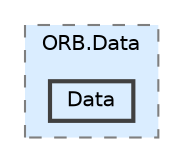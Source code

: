 digraph "Data"
{
 // INTERACTIVE_SVG=YES
 // LATEX_PDF_SIZE
  bgcolor="transparent";
  edge [fontname=Helvetica,fontsize=10,labelfontname=Helvetica,labelfontsize=10];
  node [fontname=Helvetica,fontsize=10,shape=box,height=0.2,width=0.4];
  compound=true
  subgraph clusterdir_4f1e8d14e0617925ddfa05cddb79a38a {
    graph [ bgcolor="#daedff", pencolor="grey50", label="ORB.Data", fontname=Helvetica,fontsize=10 style="filled,dashed", URL="dir_4f1e8d14e0617925ddfa05cddb79a38a.html",tooltip=""]
  dir_46ade28a118dce7c2dfc63d14fb92168 [label="Data", fillcolor="#daedff", color="grey25", style="filled,bold", URL="dir_46ade28a118dce7c2dfc63d14fb92168.html",tooltip=""];
  }
}
